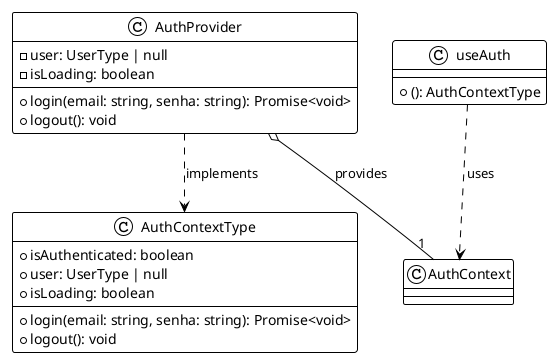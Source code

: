 @startuml
!theme plain

class AuthProvider {
  - user: UserType | null
  - isLoading: boolean
  + login(email: string, senha: string): Promise<void>
  + logout(): void
}

class AuthContextType {
  + isAuthenticated: boolean
  + user: UserType | null
  + isLoading: boolean
  + login(email: string, senha: string): Promise<void>
  + logout(): void
}

class AuthContext

class useAuth {
  + (): AuthContextType
}

AuthProvider ..> AuthContextType : implements
AuthProvider o-- "1" AuthContext : provides
useAuth ..> AuthContext : uses

@enduml